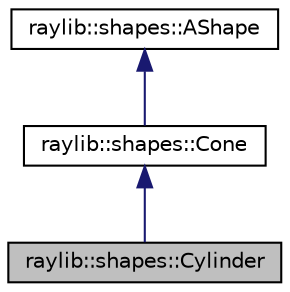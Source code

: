 digraph "raylib::shapes::Cylinder"
{
 // LATEX_PDF_SIZE
  edge [fontname="Helvetica",fontsize="10",labelfontname="Helvetica",labelfontsize="10"];
  node [fontname="Helvetica",fontsize="10",shape=record];
  Node1 [label="raylib::shapes::Cylinder",height=0.2,width=0.4,color="black", fillcolor="grey75", style="filled", fontcolor="black",tooltip="3D Cylinder shape, basically just a Cone with the same base and top radius"];
  Node2 -> Node1 [dir="back",color="midnightblue",fontsize="10",style="solid",fontname="Helvetica"];
  Node2 [label="raylib::shapes::Cone",height=0.2,width=0.4,color="black", fillcolor="white", style="filled",URL="$classraylib_1_1shapes_1_1_cone.html",tooltip="3D Cone shape. Can be used as a cylinder when base and top radius are equal (See Cylinder shape)."];
  Node3 -> Node2 [dir="back",color="midnightblue",fontsize="10",style="solid",fontname="Helvetica"];
  Node3 [label="raylib::shapes::AShape",height=0.2,width=0.4,color="black", fillcolor="white", style="filled",URL="$classraylib_1_1shapes_1_1_a_shape.html",tooltip=" "];
}
